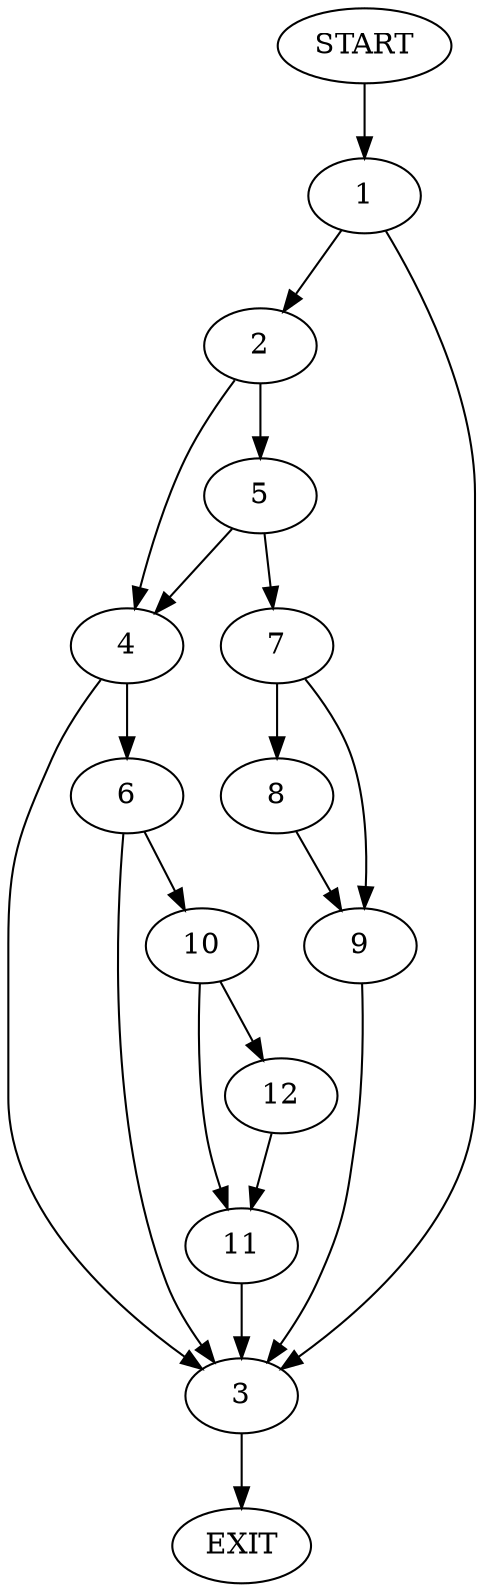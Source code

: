 digraph {
0 [label="START"]
13 [label="EXIT"]
0 -> 1
1 -> 2
1 -> 3
3 -> 13
2 -> 4
2 -> 5
4 -> 3
4 -> 6
5 -> 4
5 -> 7
7 -> 8
7 -> 9
8 -> 9
9 -> 3
6 -> 10
6 -> 3
10 -> 11
10 -> 12
11 -> 3
12 -> 11
}

